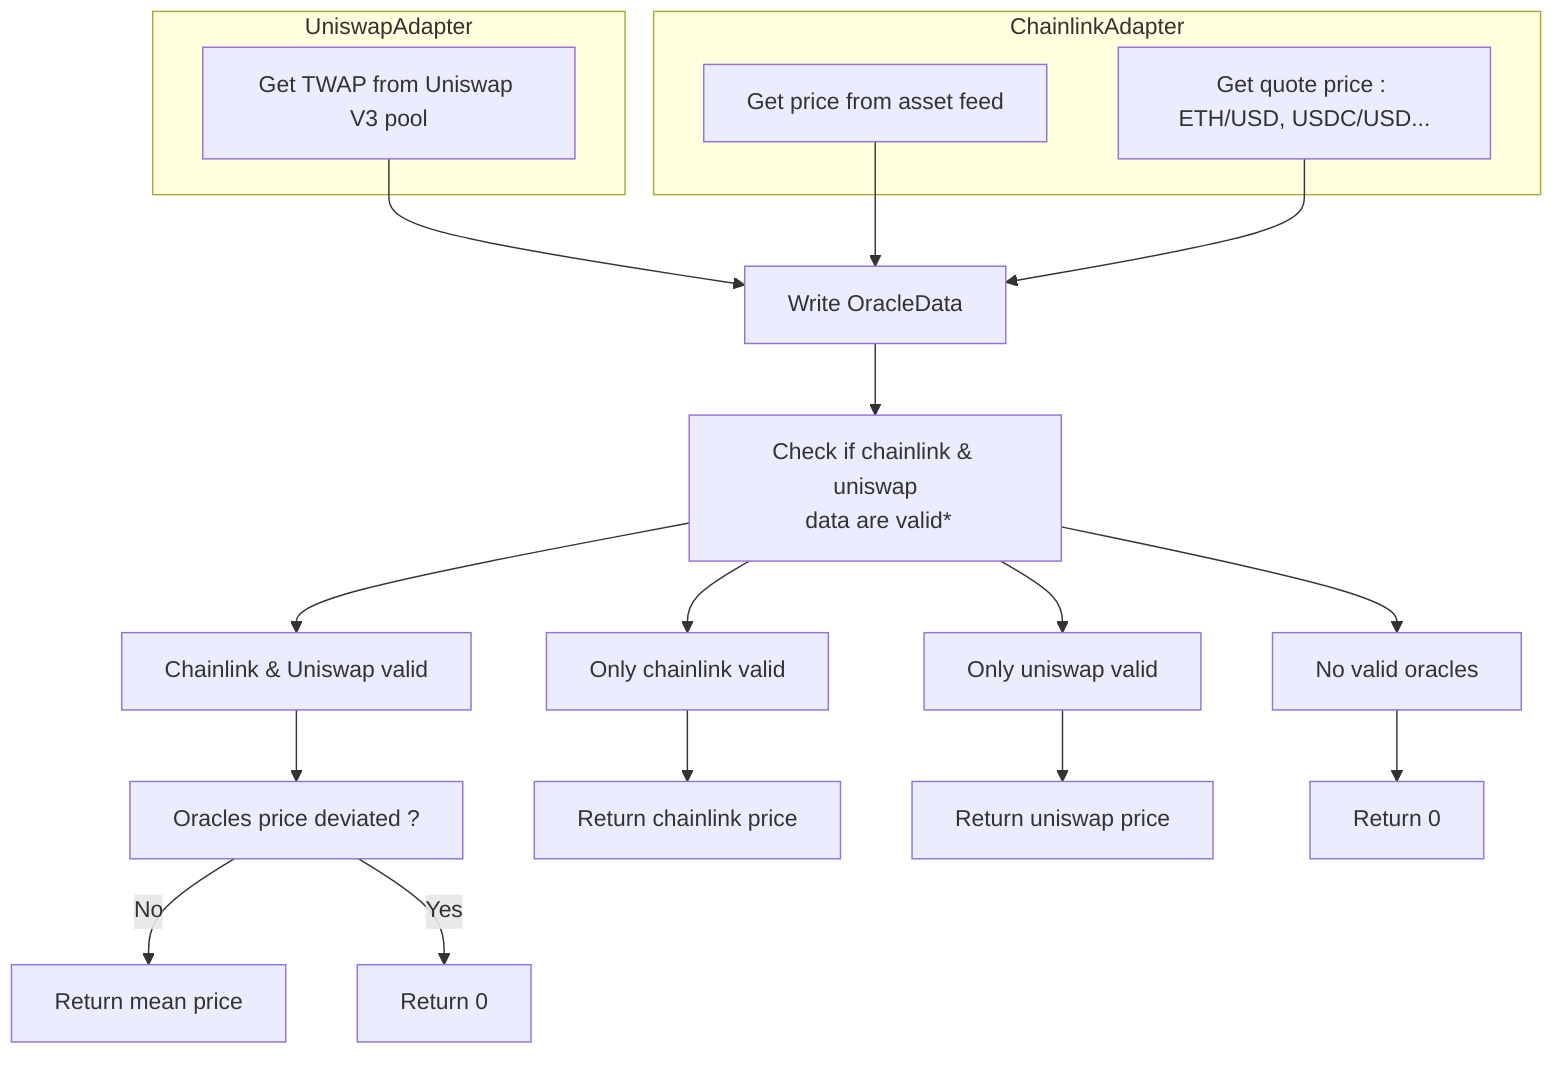 flowchart TD
	subgraph UniswapAdapter
	AA[Get TWAP from Uniswap V3 pool]
	end
	subgraph ChainlinkAdapter
	BB[Get price from asset feed]
	CC[Get quote price : ETH/USD, USDC/USD...]
	end
	AA --> DD[Write OracleData]
	BB --> DD
	CC --> DD
	DD --> EE[Check if chainlink & uniswap</br> data are valid*]
    EE --> F1[Chainlink & Uniswap valid]
    F1 --> F11[Oracles price deviated ?]
    F11 --"No" --> F111[Return mean price]
    F11 --"Yes"--> F112[Return 0]
    EE --> F2[Only chainlink valid]
    F2 --> F21[Return chainlink price]
    EE --> F3[Only uniswap valid]
    F3 --> F31[Return uniswap price]
    EE --> F4[No valid oracles]  
    F4 --> F41[Return 0]
